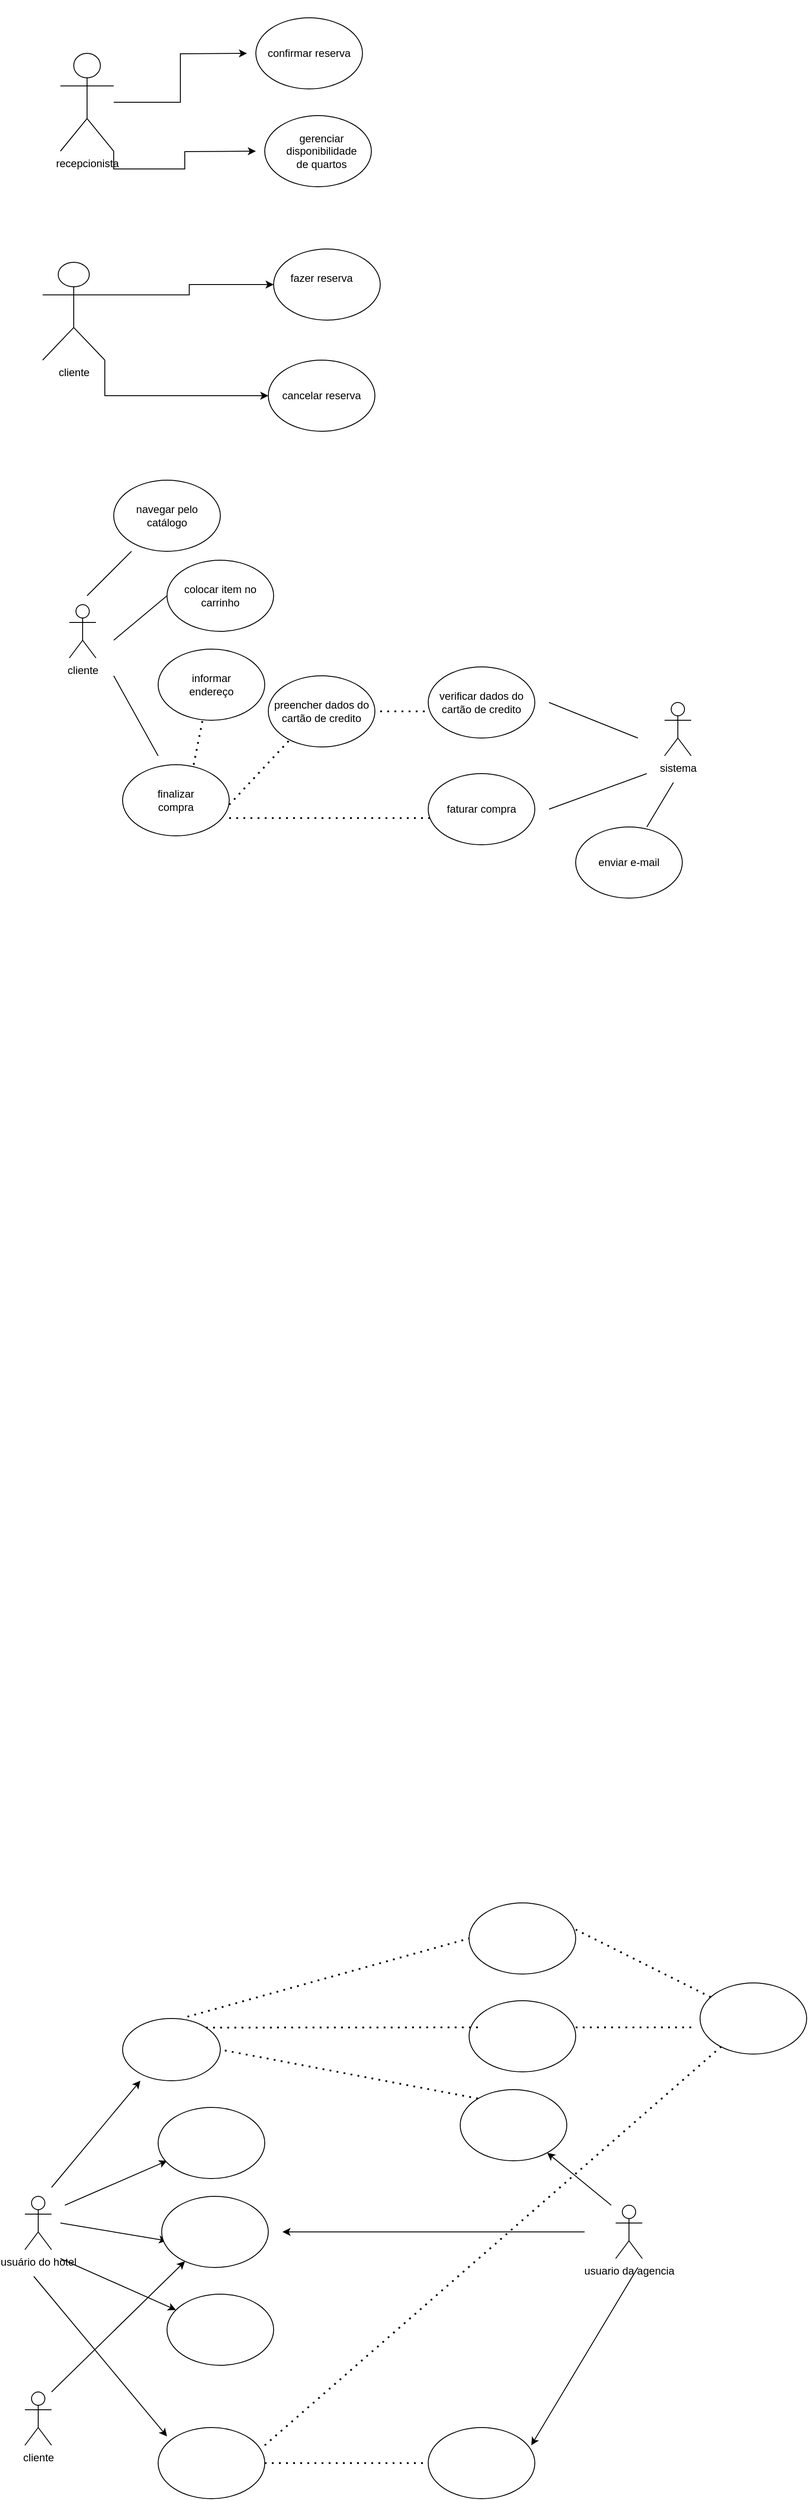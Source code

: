 <mxfile version="26.0.16">
  <diagram name="Página-1" id="oEyrghPlkmVD-nt9A1lJ">
    <mxGraphModel dx="1434" dy="772" grid="1" gridSize="10" guides="1" tooltips="1" connect="1" arrows="1" fold="1" page="1" pageScale="1" pageWidth="827" pageHeight="1169" math="0" shadow="0">
      <root>
        <mxCell id="0" />
        <mxCell id="1" parent="0" />
        <mxCell id="iBEGzX39Ltn6iugaxpXB-9" style="edgeStyle=orthogonalEdgeStyle;rounded=0;orthogonalLoop=1;jettySize=auto;html=1;" edge="1" parent="1" source="iBEGzX39Ltn6iugaxpXB-7">
          <mxGeometry relative="1" as="geometry">
            <mxPoint x="300" y="270" as="targetPoint" />
          </mxGeometry>
        </mxCell>
        <mxCell id="iBEGzX39Ltn6iugaxpXB-11" style="edgeStyle=orthogonalEdgeStyle;rounded=0;orthogonalLoop=1;jettySize=auto;html=1;exitX=1;exitY=1;exitDx=0;exitDy=0;exitPerimeter=0;" edge="1" parent="1" source="iBEGzX39Ltn6iugaxpXB-7">
          <mxGeometry relative="1" as="geometry">
            <mxPoint x="310" y="380" as="targetPoint" />
          </mxGeometry>
        </mxCell>
        <mxCell id="iBEGzX39Ltn6iugaxpXB-7" value="&lt;font style=&quot;vertical-align: inherit;&quot;&gt;&lt;font style=&quot;vertical-align: inherit;&quot;&gt;recepcionista&lt;/font&gt;&lt;/font&gt;" style="shape=umlActor;verticalLabelPosition=bottom;verticalAlign=top;html=1;outlineConnect=0;" vertex="1" parent="1">
          <mxGeometry x="90" y="270" width="60" height="110" as="geometry" />
        </mxCell>
        <mxCell id="iBEGzX39Ltn6iugaxpXB-12" value="" style="ellipse;whiteSpace=wrap;html=1;" vertex="1" parent="1">
          <mxGeometry x="310" y="230" width="120" height="80" as="geometry" />
        </mxCell>
        <mxCell id="iBEGzX39Ltn6iugaxpXB-13" value="&lt;font style=&quot;vertical-align: inherit;&quot;&gt;&lt;font style=&quot;vertical-align: inherit;&quot;&gt;confirmar reserva&lt;/font&gt;&lt;/font&gt;" style="text;html=1;align=center;verticalAlign=middle;whiteSpace=wrap;rounded=0;" vertex="1" parent="1">
          <mxGeometry x="280" y="210" width="180" height="120" as="geometry" />
        </mxCell>
        <mxCell id="iBEGzX39Ltn6iugaxpXB-14" value="" style="ellipse;whiteSpace=wrap;html=1;" vertex="1" parent="1">
          <mxGeometry x="320" y="340" width="120" height="80" as="geometry" />
        </mxCell>
        <mxCell id="iBEGzX39Ltn6iugaxpXB-15" value="&lt;font style=&quot;vertical-align: inherit;&quot;&gt;&lt;font style=&quot;vertical-align: inherit;&quot;&gt;gerenciar disponibilidade de quartos&lt;/font&gt;&lt;/font&gt;" style="text;html=1;align=center;verticalAlign=middle;whiteSpace=wrap;rounded=0;" vertex="1" parent="1">
          <mxGeometry x="354" y="365" width="60" height="30" as="geometry" />
        </mxCell>
        <mxCell id="iBEGzX39Ltn6iugaxpXB-19" style="edgeStyle=orthogonalEdgeStyle;rounded=0;orthogonalLoop=1;jettySize=auto;html=1;exitX=1;exitY=0.333;exitDx=0;exitDy=0;exitPerimeter=0;" edge="1" parent="1" source="iBEGzX39Ltn6iugaxpXB-16" target="iBEGzX39Ltn6iugaxpXB-21">
          <mxGeometry relative="1" as="geometry">
            <mxPoint x="300" y="780" as="targetPoint" />
          </mxGeometry>
        </mxCell>
        <mxCell id="iBEGzX39Ltn6iugaxpXB-20" style="edgeStyle=orthogonalEdgeStyle;rounded=0;orthogonalLoop=1;jettySize=auto;html=1;exitX=1;exitY=1;exitDx=0;exitDy=0;exitPerimeter=0;" edge="1" parent="1" source="iBEGzX39Ltn6iugaxpXB-16" target="iBEGzX39Ltn6iugaxpXB-22">
          <mxGeometry relative="1" as="geometry">
            <mxPoint x="290" y="880" as="targetPoint" />
          </mxGeometry>
        </mxCell>
        <mxCell id="iBEGzX39Ltn6iugaxpXB-16" value="&lt;font style=&quot;vertical-align: inherit;&quot;&gt;&lt;font style=&quot;vertical-align: inherit;&quot;&gt;cliente&lt;/font&gt;&lt;/font&gt;" style="shape=umlActor;verticalLabelPosition=bottom;verticalAlign=top;html=1;outlineConnect=0;" vertex="1" parent="1">
          <mxGeometry x="70" y="505" width="70" height="110" as="geometry" />
        </mxCell>
        <mxCell id="iBEGzX39Ltn6iugaxpXB-21" value="" style="ellipse;whiteSpace=wrap;html=1;" vertex="1" parent="1">
          <mxGeometry x="330" y="490" width="120" height="80" as="geometry" />
        </mxCell>
        <mxCell id="iBEGzX39Ltn6iugaxpXB-22" value="&lt;font style=&quot;vertical-align: inherit;&quot;&gt;&lt;font style=&quot;vertical-align: inherit;&quot;&gt;cancelar reserva&lt;/font&gt;&lt;/font&gt;" style="ellipse;whiteSpace=wrap;html=1;" vertex="1" parent="1">
          <mxGeometry x="324" y="615" width="120" height="80" as="geometry" />
        </mxCell>
        <mxCell id="iBEGzX39Ltn6iugaxpXB-23" value="&lt;font style=&quot;vertical-align: inherit;&quot;&gt;&lt;font style=&quot;vertical-align: inherit;&quot;&gt;&lt;font style=&quot;vertical-align: inherit;&quot;&gt;&lt;font style=&quot;vertical-align: inherit;&quot;&gt;fazer reserva&lt;/font&gt;&lt;/font&gt;&lt;/font&gt;&lt;/font&gt;" style="text;html=1;align=center;verticalAlign=middle;whiteSpace=wrap;rounded=0;" vertex="1" parent="1">
          <mxGeometry x="144" y="430" width="480" height="185" as="geometry" />
        </mxCell>
        <mxCell id="iBEGzX39Ltn6iugaxpXB-26" value="&lt;font style=&quot;vertical-align: inherit;&quot;&gt;&lt;font style=&quot;vertical-align: inherit;&quot;&gt;cliente&lt;/font&gt;&lt;/font&gt;" style="shape=umlActor;verticalLabelPosition=bottom;verticalAlign=top;html=1;outlineConnect=0;" vertex="1" parent="1">
          <mxGeometry x="100" y="890" width="30" height="60" as="geometry" />
        </mxCell>
        <mxCell id="iBEGzX39Ltn6iugaxpXB-28" value="" style="endArrow=none;html=1;rounded=0;" edge="1" parent="1">
          <mxGeometry width="50" height="50" relative="1" as="geometry">
            <mxPoint x="120" y="880" as="sourcePoint" />
            <mxPoint x="170" y="830" as="targetPoint" />
          </mxGeometry>
        </mxCell>
        <mxCell id="iBEGzX39Ltn6iugaxpXB-29" value="" style="endArrow=none;html=1;rounded=0;" edge="1" parent="1">
          <mxGeometry width="50" height="50" relative="1" as="geometry">
            <mxPoint x="150" y="930" as="sourcePoint" />
            <mxPoint x="210" y="880" as="targetPoint" />
          </mxGeometry>
        </mxCell>
        <mxCell id="iBEGzX39Ltn6iugaxpXB-31" value="" style="endArrow=none;html=1;rounded=0;" edge="1" parent="1">
          <mxGeometry width="50" height="50" relative="1" as="geometry">
            <mxPoint x="150" y="970" as="sourcePoint" />
            <mxPoint x="200" y="1060" as="targetPoint" />
          </mxGeometry>
        </mxCell>
        <mxCell id="iBEGzX39Ltn6iugaxpXB-32" value="" style="ellipse;whiteSpace=wrap;html=1;" vertex="1" parent="1">
          <mxGeometry x="160" y="1070" width="120" height="80" as="geometry" />
        </mxCell>
        <mxCell id="iBEGzX39Ltn6iugaxpXB-33" value="&lt;font style=&quot;vertical-align: inherit;&quot;&gt;&lt;font style=&quot;vertical-align: inherit;&quot;&gt;colocar item no carrinho&lt;/font&gt;&lt;/font&gt;" style="ellipse;whiteSpace=wrap;html=1;" vertex="1" parent="1">
          <mxGeometry x="210" y="840" width="120" height="80" as="geometry" />
        </mxCell>
        <mxCell id="iBEGzX39Ltn6iugaxpXB-34" value="&lt;font style=&quot;vertical-align: inherit;&quot;&gt;&lt;font style=&quot;vertical-align: inherit;&quot;&gt;navegar pelo catálogo&lt;/font&gt;&lt;/font&gt;" style="ellipse;whiteSpace=wrap;html=1;" vertex="1" parent="1">
          <mxGeometry x="150" y="750" width="120" height="80" as="geometry" />
        </mxCell>
        <mxCell id="iBEGzX39Ltn6iugaxpXB-36" value="" style="endArrow=none;dashed=1;html=1;dashPattern=1 3;strokeWidth=2;rounded=0;" edge="1" parent="1">
          <mxGeometry width="50" height="50" relative="1" as="geometry">
            <mxPoint x="240" y="1070" as="sourcePoint" />
            <mxPoint x="250" y="1020" as="targetPoint" />
          </mxGeometry>
        </mxCell>
        <mxCell id="iBEGzX39Ltn6iugaxpXB-37" value="" style="endArrow=none;dashed=1;html=1;dashPattern=1 3;strokeWidth=2;rounded=0;" edge="1" parent="1">
          <mxGeometry width="50" height="50" relative="1" as="geometry">
            <mxPoint x="280" y="1115" as="sourcePoint" />
            <mxPoint x="350" y="1040" as="targetPoint" />
          </mxGeometry>
        </mxCell>
        <mxCell id="iBEGzX39Ltn6iugaxpXB-38" value="" style="ellipse;whiteSpace=wrap;html=1;" vertex="1" parent="1">
          <mxGeometry x="200" y="940" width="120" height="80" as="geometry" />
        </mxCell>
        <mxCell id="iBEGzX39Ltn6iugaxpXB-39" value="&lt;font style=&quot;vertical-align: inherit;&quot;&gt;&lt;font style=&quot;vertical-align: inherit;&quot;&gt;preencher dados do cartão de credito&lt;/font&gt;&lt;/font&gt;" style="ellipse;whiteSpace=wrap;html=1;" vertex="1" parent="1">
          <mxGeometry x="324" y="970" width="120" height="80" as="geometry" />
        </mxCell>
        <mxCell id="iBEGzX39Ltn6iugaxpXB-40" value="" style="endArrow=none;dashed=1;html=1;dashPattern=1 3;strokeWidth=2;rounded=0;" edge="1" parent="1">
          <mxGeometry width="50" height="50" relative="1" as="geometry">
            <mxPoint x="450" y="1010" as="sourcePoint" />
            <mxPoint x="510" y="1010" as="targetPoint" />
          </mxGeometry>
        </mxCell>
        <mxCell id="iBEGzX39Ltn6iugaxpXB-41" value="" style="endArrow=none;dashed=1;html=1;dashPattern=1 3;strokeWidth=2;rounded=0;" edge="1" parent="1">
          <mxGeometry width="50" height="50" relative="1" as="geometry">
            <mxPoint x="280" y="1130" as="sourcePoint" />
            <mxPoint x="510" y="1130" as="targetPoint" />
          </mxGeometry>
        </mxCell>
        <mxCell id="iBEGzX39Ltn6iugaxpXB-42" value="&lt;font style=&quot;vertical-align: inherit;&quot;&gt;&lt;font style=&quot;vertical-align: inherit;&quot;&gt;faturar compra&lt;/font&gt;&lt;/font&gt;" style="ellipse;whiteSpace=wrap;html=1;" vertex="1" parent="1">
          <mxGeometry x="504" y="1080" width="120" height="80" as="geometry" />
        </mxCell>
        <mxCell id="iBEGzX39Ltn6iugaxpXB-43" value="&lt;font style=&quot;vertical-align: inherit;&quot;&gt;&lt;font style=&quot;vertical-align: inherit;&quot;&gt;verificar dados do cartão de credito&lt;/font&gt;&lt;/font&gt;" style="ellipse;whiteSpace=wrap;html=1;" vertex="1" parent="1">
          <mxGeometry x="504" y="960" width="120" height="80" as="geometry" />
        </mxCell>
        <mxCell id="iBEGzX39Ltn6iugaxpXB-44" value="&lt;font style=&quot;vertical-align: inherit;&quot;&gt;&lt;font style=&quot;vertical-align: inherit;&quot;&gt;sistema&lt;/font&gt;&lt;/font&gt;" style="shape=umlActor;verticalLabelPosition=bottom;verticalAlign=top;html=1;outlineConnect=0;" vertex="1" parent="1">
          <mxGeometry x="770" y="1000" width="30" height="60" as="geometry" />
        </mxCell>
        <mxCell id="iBEGzX39Ltn6iugaxpXB-45" value="" style="endArrow=none;html=1;rounded=0;exitX=0.667;exitY=0;exitDx=0;exitDy=0;exitPerimeter=0;" edge="1" parent="1" source="iBEGzX39Ltn6iugaxpXB-46">
          <mxGeometry width="50" height="50" relative="1" as="geometry">
            <mxPoint x="760" y="1120" as="sourcePoint" />
            <mxPoint x="780" y="1090" as="targetPoint" />
          </mxGeometry>
        </mxCell>
        <mxCell id="iBEGzX39Ltn6iugaxpXB-46" value="&lt;font style=&quot;vertical-align: inherit;&quot;&gt;&lt;font style=&quot;vertical-align: inherit;&quot;&gt;enviar e-mail&lt;/font&gt;&lt;/font&gt;" style="ellipse;whiteSpace=wrap;html=1;" vertex="1" parent="1">
          <mxGeometry x="670" y="1140" width="120" height="80" as="geometry" />
        </mxCell>
        <mxCell id="iBEGzX39Ltn6iugaxpXB-47" value="" style="endArrow=none;html=1;rounded=0;" edge="1" parent="1">
          <mxGeometry width="50" height="50" relative="1" as="geometry">
            <mxPoint x="640" y="1000" as="sourcePoint" />
            <mxPoint x="740" y="1040" as="targetPoint" />
          </mxGeometry>
        </mxCell>
        <mxCell id="iBEGzX39Ltn6iugaxpXB-49" value="" style="endArrow=none;html=1;rounded=0;" edge="1" parent="1">
          <mxGeometry width="50" height="50" relative="1" as="geometry">
            <mxPoint x="640" y="1120" as="sourcePoint" />
            <mxPoint x="750" y="1080" as="targetPoint" />
          </mxGeometry>
        </mxCell>
        <mxCell id="iBEGzX39Ltn6iugaxpXB-50" value="&lt;font style=&quot;vertical-align: inherit;&quot;&gt;&lt;font style=&quot;vertical-align: inherit;&quot;&gt;informar endereço&lt;/font&gt;&lt;/font&gt;" style="text;html=1;align=center;verticalAlign=middle;whiteSpace=wrap;rounded=0;" vertex="1" parent="1">
          <mxGeometry x="230" y="965" width="60" height="30" as="geometry" />
        </mxCell>
        <mxCell id="iBEGzX39Ltn6iugaxpXB-51" value="&lt;font style=&quot;vertical-align: inherit;&quot;&gt;&lt;font style=&quot;vertical-align: inherit;&quot;&gt;finalizar compra&lt;/font&gt;&lt;/font&gt;" style="text;html=1;align=center;verticalAlign=middle;whiteSpace=wrap;rounded=0;" vertex="1" parent="1">
          <mxGeometry x="190" y="1095" width="60" height="30" as="geometry" />
        </mxCell>
        <mxCell id="iBEGzX39Ltn6iugaxpXB-61" value="usuário do hotel" style="shape=umlActor;verticalLabelPosition=bottom;verticalAlign=top;html=1;outlineConnect=0;" vertex="1" parent="1">
          <mxGeometry x="50" y="2680" width="30" height="60" as="geometry" />
        </mxCell>
        <mxCell id="iBEGzX39Ltn6iugaxpXB-63" value="" style="endArrow=classic;html=1;rounded=0;" edge="1" parent="1">
          <mxGeometry width="50" height="50" relative="1" as="geometry">
            <mxPoint x="80" y="2670" as="sourcePoint" />
            <mxPoint x="180" y="2550" as="targetPoint" />
          </mxGeometry>
        </mxCell>
        <mxCell id="iBEGzX39Ltn6iugaxpXB-65" value="" style="endArrow=classic;html=1;rounded=0;" edge="1" parent="1">
          <mxGeometry width="50" height="50" relative="1" as="geometry">
            <mxPoint x="95" y="2690" as="sourcePoint" />
            <mxPoint x="210" y="2640" as="targetPoint" />
          </mxGeometry>
        </mxCell>
        <mxCell id="iBEGzX39Ltn6iugaxpXB-66" value="" style="endArrow=classic;html=1;rounded=0;" edge="1" parent="1">
          <mxGeometry width="50" height="50" relative="1" as="geometry">
            <mxPoint x="90" y="2710" as="sourcePoint" />
            <mxPoint x="210" y="2730" as="targetPoint" />
          </mxGeometry>
        </mxCell>
        <mxCell id="iBEGzX39Ltn6iugaxpXB-67" value="" style="endArrow=classic;html=1;rounded=0;" edge="1" parent="1" target="iBEGzX39Ltn6iugaxpXB-74">
          <mxGeometry width="50" height="50" relative="1" as="geometry">
            <mxPoint x="90" y="2750" as="sourcePoint" />
            <mxPoint x="210" y="2820" as="targetPoint" />
          </mxGeometry>
        </mxCell>
        <mxCell id="iBEGzX39Ltn6iugaxpXB-68" value="" style="endArrow=classic;html=1;rounded=0;" edge="1" parent="1">
          <mxGeometry width="50" height="50" relative="1" as="geometry">
            <mxPoint x="60" y="2770" as="sourcePoint" />
            <mxPoint x="210" y="2950" as="targetPoint" />
          </mxGeometry>
        </mxCell>
        <mxCell id="iBEGzX39Ltn6iugaxpXB-71" value="" style="ellipse;whiteSpace=wrap;html=1;" vertex="1" parent="1">
          <mxGeometry x="160" y="2480" width="110" height="70" as="geometry" />
        </mxCell>
        <mxCell id="iBEGzX39Ltn6iugaxpXB-72" value="" style="ellipse;whiteSpace=wrap;html=1;" vertex="1" parent="1">
          <mxGeometry x="200" y="2580" width="120" height="80" as="geometry" />
        </mxCell>
        <mxCell id="iBEGzX39Ltn6iugaxpXB-73" value="" style="ellipse;whiteSpace=wrap;html=1;" vertex="1" parent="1">
          <mxGeometry x="204" y="2680" width="120" height="80" as="geometry" />
        </mxCell>
        <mxCell id="iBEGzX39Ltn6iugaxpXB-74" value="" style="ellipse;whiteSpace=wrap;html=1;" vertex="1" parent="1">
          <mxGeometry x="210" y="2790" width="120" height="80" as="geometry" />
        </mxCell>
        <mxCell id="iBEGzX39Ltn6iugaxpXB-75" value="" style="ellipse;whiteSpace=wrap;html=1;" vertex="1" parent="1">
          <mxGeometry x="200" y="2940" width="120" height="80" as="geometry" />
        </mxCell>
        <mxCell id="iBEGzX39Ltn6iugaxpXB-76" value="cliente" style="shape=umlActor;verticalLabelPosition=bottom;verticalAlign=top;html=1;outlineConnect=0;" vertex="1" parent="1">
          <mxGeometry x="50" y="2900" width="30" height="60" as="geometry" />
        </mxCell>
        <mxCell id="iBEGzX39Ltn6iugaxpXB-77" value="" style="endArrow=classic;html=1;rounded=0;" edge="1" parent="1" target="iBEGzX39Ltn6iugaxpXB-73">
          <mxGeometry width="50" height="50" relative="1" as="geometry">
            <mxPoint x="80" y="2900" as="sourcePoint" />
            <mxPoint x="210" y="2770" as="targetPoint" />
          </mxGeometry>
        </mxCell>
        <mxCell id="iBEGzX39Ltn6iugaxpXB-78" value="usuario da agencia" style="shape=umlActor;verticalLabelPosition=bottom;verticalAlign=top;html=1;outlineConnect=0;" vertex="1" parent="1">
          <mxGeometry x="715" y="2690" width="30" height="60" as="geometry" />
        </mxCell>
        <mxCell id="iBEGzX39Ltn6iugaxpXB-79" value="" style="endArrow=classic;html=1;rounded=0;" edge="1" parent="1">
          <mxGeometry width="50" height="50" relative="1" as="geometry">
            <mxPoint x="680" y="2720" as="sourcePoint" />
            <mxPoint x="340" y="2720" as="targetPoint" />
          </mxGeometry>
        </mxCell>
        <mxCell id="iBEGzX39Ltn6iugaxpXB-80" value="" style="ellipse;whiteSpace=wrap;html=1;" vertex="1" parent="1">
          <mxGeometry x="540" y="2560" width="120" height="80" as="geometry" />
        </mxCell>
        <mxCell id="iBEGzX39Ltn6iugaxpXB-81" value="" style="endArrow=classic;html=1;rounded=0;" edge="1" parent="1" target="iBEGzX39Ltn6iugaxpXB-80">
          <mxGeometry width="50" height="50" relative="1" as="geometry">
            <mxPoint x="710" y="2690" as="sourcePoint" />
            <mxPoint x="760" y="2640" as="targetPoint" />
          </mxGeometry>
        </mxCell>
        <mxCell id="iBEGzX39Ltn6iugaxpXB-82" value="" style="endArrow=none;dashed=1;html=1;dashPattern=1 3;strokeWidth=2;rounded=0;entryX=1;entryY=0.5;entryDx=0;entryDy=0;" edge="1" parent="1" target="iBEGzX39Ltn6iugaxpXB-71">
          <mxGeometry width="50" height="50" relative="1" as="geometry">
            <mxPoint x="560" y="2570" as="sourcePoint" />
            <mxPoint x="610" y="2520" as="targetPoint" />
          </mxGeometry>
        </mxCell>
        <mxCell id="iBEGzX39Ltn6iugaxpXB-83" value="" style="ellipse;whiteSpace=wrap;html=1;" vertex="1" parent="1">
          <mxGeometry x="550" y="2460" width="120" height="80" as="geometry" />
        </mxCell>
        <mxCell id="iBEGzX39Ltn6iugaxpXB-84" value="" style="endArrow=none;dashed=1;html=1;dashPattern=1 3;strokeWidth=2;rounded=0;exitX=1;exitY=0;exitDx=0;exitDy=0;" edge="1" parent="1" source="iBEGzX39Ltn6iugaxpXB-71">
          <mxGeometry width="50" height="50" relative="1" as="geometry">
            <mxPoint x="510" y="2540" as="sourcePoint" />
            <mxPoint x="560" y="2490" as="targetPoint" />
          </mxGeometry>
        </mxCell>
        <mxCell id="iBEGzX39Ltn6iugaxpXB-85" value="" style="ellipse;whiteSpace=wrap;html=1;" vertex="1" parent="1">
          <mxGeometry x="550" y="2350" width="120" height="80" as="geometry" />
        </mxCell>
        <mxCell id="iBEGzX39Ltn6iugaxpXB-86" value="" style="endArrow=none;dashed=1;html=1;dashPattern=1 3;strokeWidth=2;rounded=0;exitX=0.664;exitY=-0.029;exitDx=0;exitDy=0;exitPerimeter=0;" edge="1" parent="1" source="iBEGzX39Ltn6iugaxpXB-71">
          <mxGeometry width="50" height="50" relative="1" as="geometry">
            <mxPoint x="500" y="2440" as="sourcePoint" />
            <mxPoint x="550" y="2390" as="targetPoint" />
          </mxGeometry>
        </mxCell>
        <mxCell id="iBEGzX39Ltn6iugaxpXB-87" value="" style="endArrow=none;dashed=1;html=1;dashPattern=1 3;strokeWidth=2;rounded=0;" edge="1" parent="1">
          <mxGeometry width="50" height="50" relative="1" as="geometry">
            <mxPoint x="670" y="2490" as="sourcePoint" />
            <mxPoint x="800" y="2490" as="targetPoint" />
          </mxGeometry>
        </mxCell>
        <mxCell id="iBEGzX39Ltn6iugaxpXB-88" value="" style="ellipse;whiteSpace=wrap;html=1;" vertex="1" parent="1">
          <mxGeometry x="810" y="2440" width="120" height="80" as="geometry" />
        </mxCell>
        <mxCell id="iBEGzX39Ltn6iugaxpXB-89" value="" style="endArrow=none;dashed=1;html=1;dashPattern=1 3;strokeWidth=2;rounded=0;" edge="1" parent="1" target="iBEGzX39Ltn6iugaxpXB-88">
          <mxGeometry width="50" height="50" relative="1" as="geometry">
            <mxPoint x="670" y="2380" as="sourcePoint" />
            <mxPoint x="720" y="2330" as="targetPoint" />
          </mxGeometry>
        </mxCell>
        <mxCell id="iBEGzX39Ltn6iugaxpXB-90" value="" style="endArrow=none;dashed=1;html=1;dashPattern=1 3;strokeWidth=2;rounded=0;" edge="1" parent="1" target="iBEGzX39Ltn6iugaxpXB-88">
          <mxGeometry width="50" height="50" relative="1" as="geometry">
            <mxPoint x="320" y="2960" as="sourcePoint" />
            <mxPoint x="370" y="2910" as="targetPoint" />
          </mxGeometry>
        </mxCell>
        <mxCell id="iBEGzX39Ltn6iugaxpXB-92" value="" style="endArrow=none;dashed=1;html=1;dashPattern=1 3;strokeWidth=2;rounded=0;" edge="1" parent="1">
          <mxGeometry width="50" height="50" relative="1" as="geometry">
            <mxPoint x="320" y="2980" as="sourcePoint" />
            <mxPoint x="500" y="2980" as="targetPoint" />
          </mxGeometry>
        </mxCell>
        <mxCell id="iBEGzX39Ltn6iugaxpXB-93" value="" style="ellipse;whiteSpace=wrap;html=1;" vertex="1" parent="1">
          <mxGeometry x="504" y="2940" width="120" height="80" as="geometry" />
        </mxCell>
        <mxCell id="iBEGzX39Ltn6iugaxpXB-94" value="" style="endArrow=classic;html=1;rounded=0;entryX=0.967;entryY=0.25;entryDx=0;entryDy=0;entryPerimeter=0;" edge="1" parent="1" target="iBEGzX39Ltn6iugaxpXB-93">
          <mxGeometry width="50" height="50" relative="1" as="geometry">
            <mxPoint x="740" y="2760" as="sourcePoint" />
            <mxPoint x="790" y="2710" as="targetPoint" />
          </mxGeometry>
        </mxCell>
      </root>
    </mxGraphModel>
  </diagram>
</mxfile>
